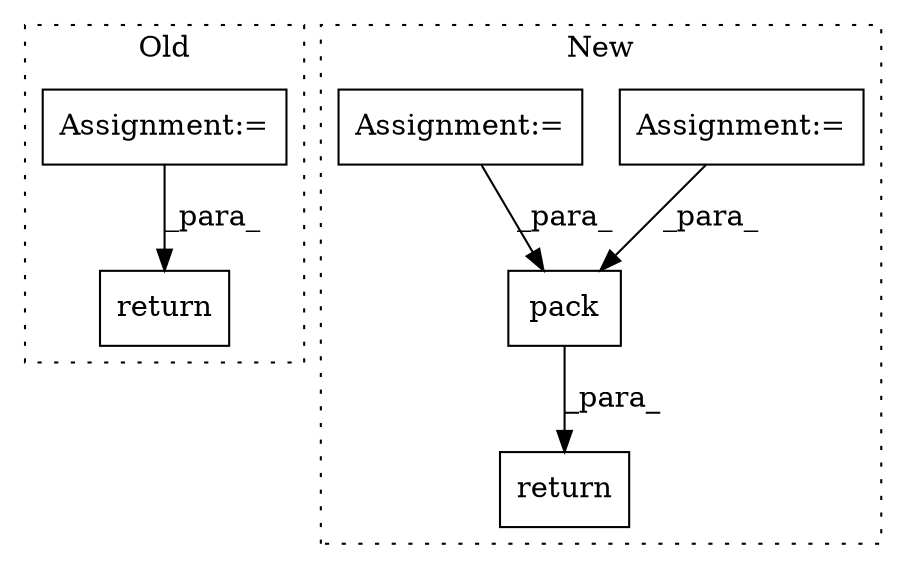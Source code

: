 digraph G {
subgraph cluster0 {
1 [label="return" a="41" s="8643" l="7" shape="box"];
4 [label="Assignment:=" a="7" s="7633" l="1" shape="box"];
label = "Old";
style="dotted";
}
subgraph cluster1 {
2 [label="pack" a="32" s="7472,7511" l="5,1" shape="box"];
3 [label="return" a="41" s="8428" l="7" shape="box"];
5 [label="Assignment:=" a="7" s="7387" l="1" shape="box"];
6 [label="Assignment:=" a="7" s="7423" l="1" shape="box"];
label = "New";
style="dotted";
}
2 -> 3 [label="_para_"];
4 -> 1 [label="_para_"];
5 -> 2 [label="_para_"];
6 -> 2 [label="_para_"];
}